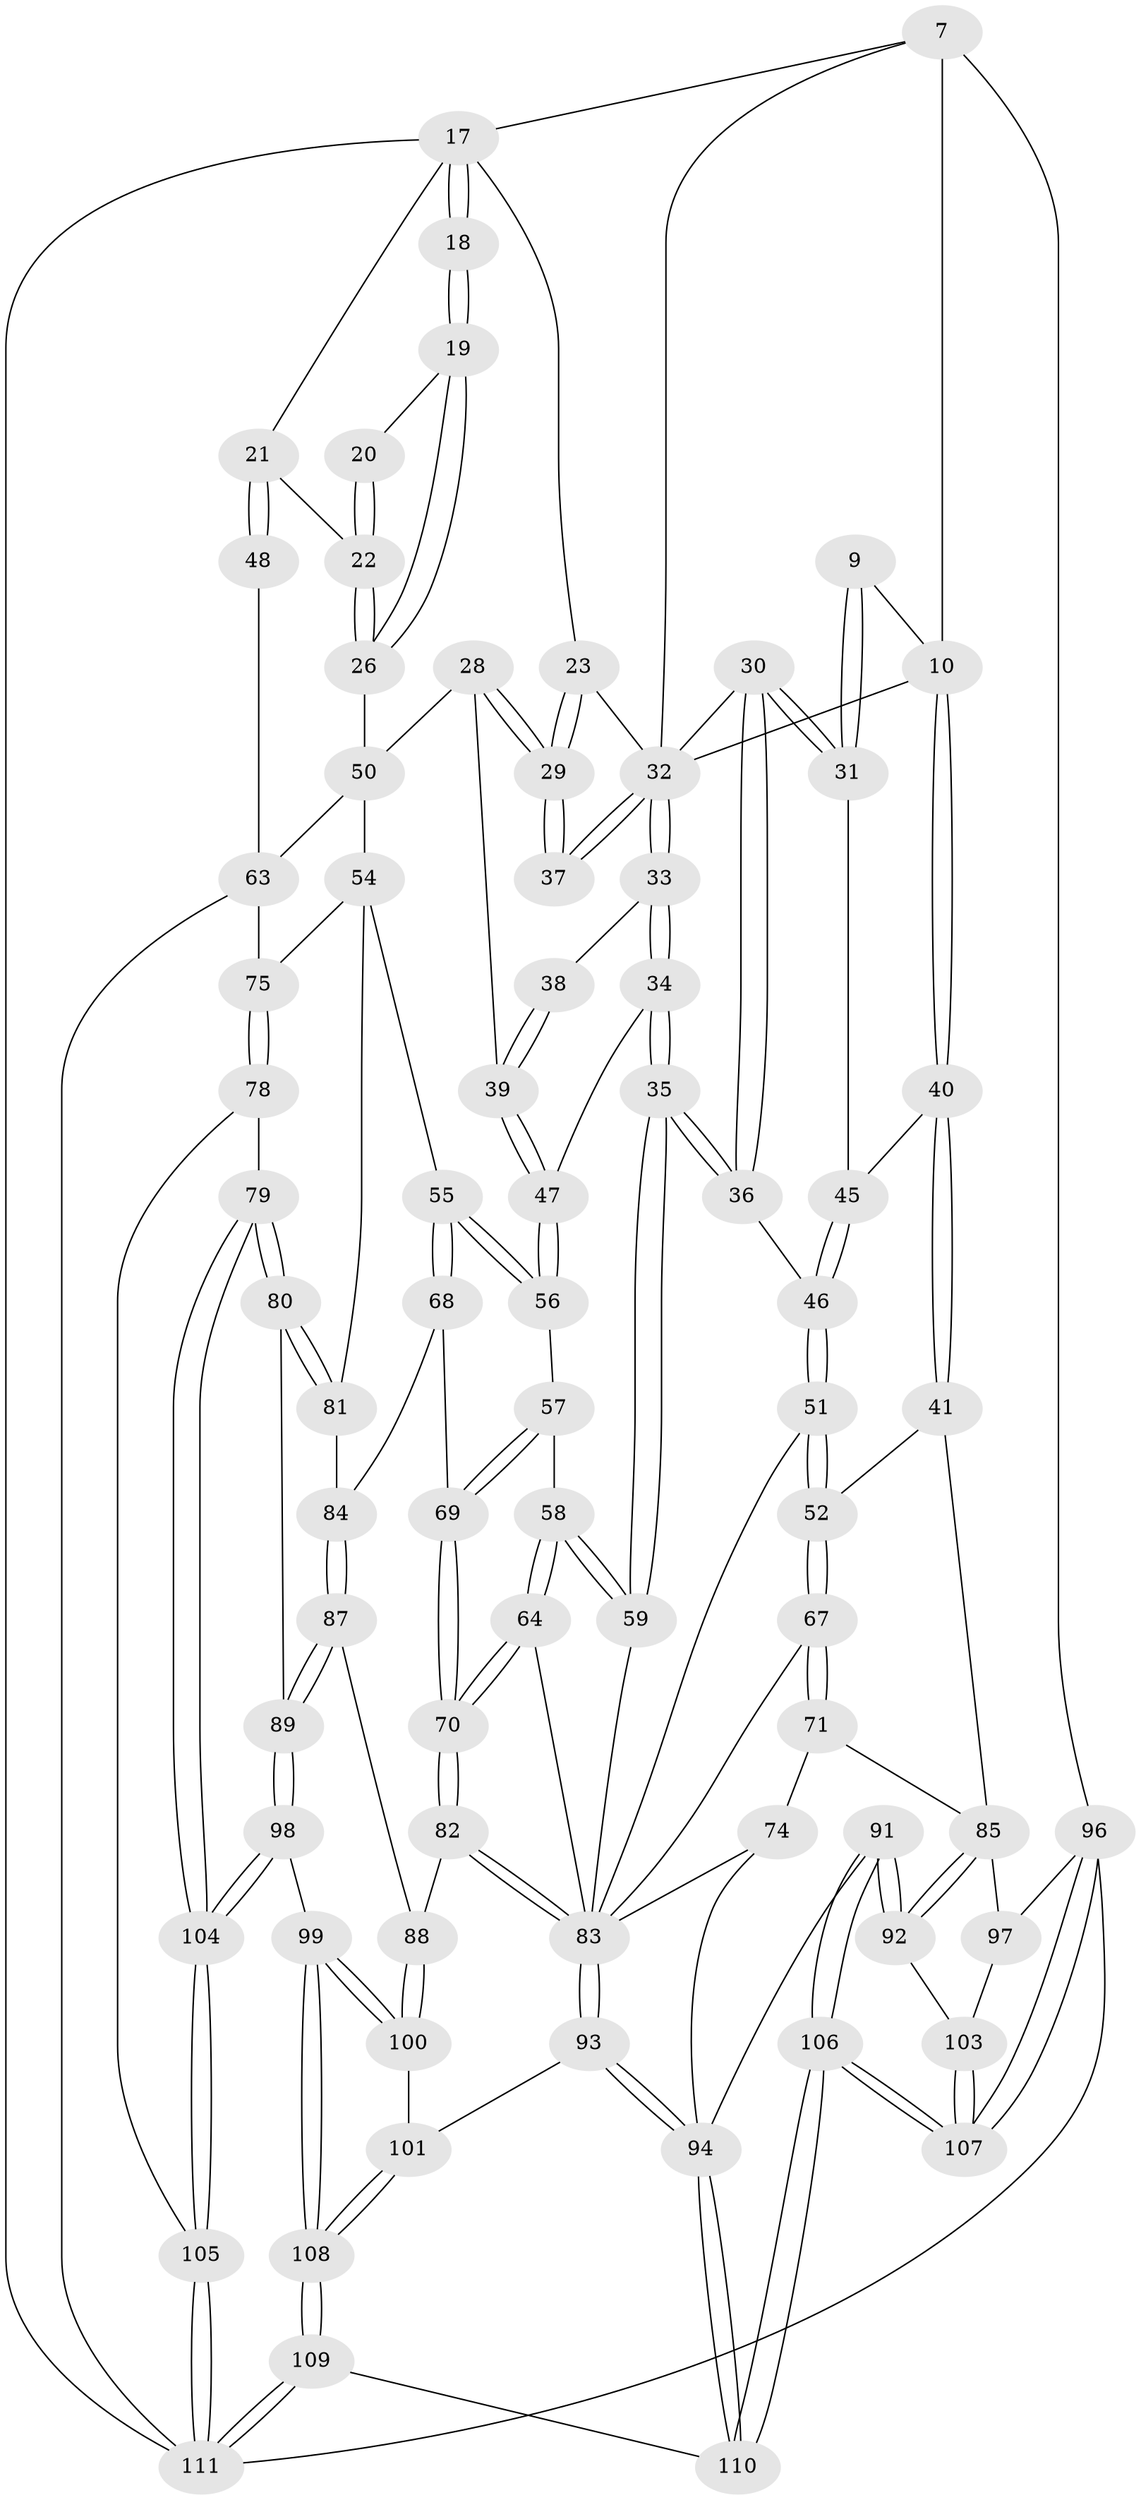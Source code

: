 // original degree distribution, {3: 0.04504504504504504, 4: 0.1891891891891892, 5: 0.5495495495495496, 6: 0.21621621621621623}
// Generated by graph-tools (version 1.1) at 2025/04/03/04/25 22:04:33]
// undirected, 77 vertices, 185 edges
graph export_dot {
graph [start="1"]
  node [color=gray90,style=filled];
  7 [pos="+0+0",super="+6+4+3"];
  9 [pos="+0.1958821752026217+0.2081131205943118"];
  10 [pos="+0.08895124271244165+0.2341979255437598",super="+8"];
  17 [pos="+1+0",super="+14"];
  18 [pos="+0.8329830692421727+0.03630992549641546"];
  19 [pos="+0.8359658526764545+0.04373296308523985"];
  20 [pos="+0.9016929058465948+0.07341987461950737"];
  21 [pos="+1+0.2838934143487719",super="+15+16"];
  22 [pos="+0.9730779948121756+0.28265920238666586"];
  23 [pos="+0.5795331263291159+0.10657109975139431",super="+13"];
  26 [pos="+0.8024442622484467+0.28642518943944"];
  28 [pos="+0.7404185735910006+0.307818182469342"];
  29 [pos="+0.6506259505621584+0.25441277519690453"];
  30 [pos="+0.3434892465766655+0.3579045368238279"];
  31 [pos="+0.2865955355248889+0.3298679953486001"];
  32 [pos="+0.4658653698295486+0.24910276860996702",super="+24+25+12+11"];
  33 [pos="+0.46483634934389734+0.340238641513951"];
  34 [pos="+0.43521389437781366+0.38581188677791434"];
  35 [pos="+0.3862089362482903+0.40837936165364686"];
  36 [pos="+0.3742982501895811+0.3989610172977957"];
  37 [pos="+0.6128003951568215+0.2714172485981142"];
  38 [pos="+0.5703549107247845+0.3047992239618472"];
  39 [pos="+0.5501599743991429+0.4142888587778835"];
  40 [pos="+0.13780076148974144+0.3919282797079143"];
  41 [pos="+0.12223781862350232+0.5231476989581558"];
  45 [pos="+0.2330009130086458+0.36913310071620825"];
  46 [pos="+0.2303057447373169+0.4475057179244123"];
  47 [pos="+0.545039893272909+0.4205572156962457"];
  48 [pos="+1+0.3433956768147329"];
  50 [pos="+0.7731340990075167+0.4912607700833094",super="+27"];
  51 [pos="+0.18182930473526154+0.4881732353788608"];
  52 [pos="+0.12261927334280559+0.5232662811348138"];
  54 [pos="+0.7457912433663125+0.5253773234306593",super="+53"];
  55 [pos="+0.6935168122213202+0.5325873452128408"];
  56 [pos="+0.595690585806624+0.5163603526527203"];
  57 [pos="+0.5523484825262962+0.5363214847532047"];
  58 [pos="+0.44684847015198154+0.5445928894125598"];
  59 [pos="+0.38636656934289604+0.44807088914259957"];
  63 [pos="+1+0.6058088712524934",super="+49"];
  64 [pos="+0.41834155903271464+0.6412654795440914"];
  67 [pos="+0.19214967626868815+0.5776623071708014"];
  68 [pos="+0.5731320618647557+0.6886135052101657"];
  69 [pos="+0.5382954878170872+0.6768825659783216"];
  70 [pos="+0.4567572857252936+0.6854213231917902"];
  71 [pos="+0.17820453792231156+0.7320184429334403"];
  74 [pos="+0.25491405814486634+0.7450477738846092"];
  75 [pos="+0.8636244307403591+0.6174583091482808"];
  78 [pos="+0.8752240208169733+0.7808669364472669"];
  79 [pos="+0.7818883098245064+0.8268081856539029"];
  80 [pos="+0.7568183688861975+0.8040216640461226"];
  81 [pos="+0.7194644433947276+0.6859009465682537",super="+76"];
  82 [pos="+0.449092931344829+0.7842022374878908"];
  83 [pos="+0.4104881920510217+0.8507711963053747",super="+73+65+66+60"];
  84 [pos="+0.6018435384900541+0.7350249418446354",super="+77"];
  85 [pos="+0.1181903359551182+0.7905858259535423",super="+72"];
  87 [pos="+0.6038039300110347+0.7590275435431972"];
  88 [pos="+0.541172993212114+0.7845440509241486"];
  89 [pos="+0.618948687072232+0.7790835153060406"];
  91 [pos="+0.16338062367209355+0.8875016160424793"];
  92 [pos="+0.13492332825601552+0.8630539543045509"];
  93 [pos="+0.4085420322791305+0.8590707311773318"];
  94 [pos="+0.345813634477215+0.9173152656537243",super="+90"];
  96 [pos="+0+1",super="+95"];
  97 [pos="+0+0.878403906488645",super="+86"];
  98 [pos="+0.5912542387673736+0.9060456324310118"];
  99 [pos="+0.5896502735720807+0.9060144975154656"];
  100 [pos="+0.5526486251784459+0.8971309437568186"];
  101 [pos="+0.5265602096378736+0.8962109127295032"];
  103 [pos="+0.056547159727969615+0.8957788706857308"];
  104 [pos="+0.7348164954955507+1"];
  105 [pos="+0.7395077954080244+1",super="+102"];
  106 [pos="+0.056081419632229554+1"];
  107 [pos="+0.047552693072666824+1"];
  108 [pos="+0.4664154416083866+1"];
  109 [pos="+0.3970541880618354+1"];
  110 [pos="+0.36940741814109+1"];
  111 [pos="+0.7394788406756794+1",super="+62"];
  7 -- 96 [weight=2];
  7 -- 17;
  7 -- 10 [weight=2];
  7 -- 32;
  9 -- 10 [weight=2];
  9 -- 31;
  9 -- 31;
  10 -- 40;
  10 -- 40;
  10 -- 32;
  17 -- 18 [weight=2];
  17 -- 18;
  17 -- 21;
  17 -- 111;
  17 -- 23;
  18 -- 19;
  18 -- 19;
  19 -- 20;
  19 -- 26;
  19 -- 26;
  20 -- 22;
  20 -- 22;
  21 -- 22;
  21 -- 48 [weight=2];
  21 -- 48;
  22 -- 26;
  22 -- 26;
  23 -- 29;
  23 -- 29;
  23 -- 32 [weight=2];
  26 -- 50;
  28 -- 29;
  28 -- 29;
  28 -- 39;
  28 -- 50;
  29 -- 37;
  29 -- 37;
  30 -- 31;
  30 -- 31;
  30 -- 36;
  30 -- 36;
  30 -- 32;
  31 -- 45;
  32 -- 33;
  32 -- 33;
  32 -- 37;
  32 -- 37;
  33 -- 34;
  33 -- 34;
  33 -- 38;
  34 -- 35;
  34 -- 35;
  34 -- 47;
  35 -- 36;
  35 -- 36;
  35 -- 59;
  35 -- 59;
  36 -- 46;
  38 -- 39;
  38 -- 39;
  39 -- 47;
  39 -- 47;
  40 -- 41;
  40 -- 41;
  40 -- 45;
  41 -- 52;
  41 -- 85;
  45 -- 46;
  45 -- 46;
  46 -- 51;
  46 -- 51;
  47 -- 56;
  47 -- 56;
  48 -- 63;
  50 -- 63;
  50 -- 54;
  51 -- 52;
  51 -- 52;
  51 -- 83;
  52 -- 67;
  52 -- 67;
  54 -- 55;
  54 -- 81;
  54 -- 75;
  55 -- 56;
  55 -- 56;
  55 -- 68;
  55 -- 68;
  56 -- 57;
  57 -- 58;
  57 -- 69;
  57 -- 69;
  58 -- 59;
  58 -- 59;
  58 -- 64;
  58 -- 64;
  59 -- 83;
  63 -- 75;
  63 -- 111;
  64 -- 70;
  64 -- 70;
  64 -- 83;
  67 -- 71;
  67 -- 71;
  67 -- 83;
  68 -- 69;
  68 -- 84;
  69 -- 70;
  69 -- 70;
  70 -- 82;
  70 -- 82;
  71 -- 74;
  71 -- 85;
  74 -- 94;
  74 -- 83;
  75 -- 78;
  75 -- 78;
  78 -- 79;
  78 -- 105;
  79 -- 80;
  79 -- 80;
  79 -- 104;
  79 -- 104;
  80 -- 81;
  80 -- 81;
  80 -- 89;
  81 -- 84 [weight=2];
  82 -- 83;
  82 -- 83;
  82 -- 88;
  83 -- 93;
  83 -- 93;
  84 -- 87;
  84 -- 87;
  85 -- 92;
  85 -- 92;
  85 -- 97 [weight=2];
  87 -- 88;
  87 -- 89;
  87 -- 89;
  88 -- 100;
  88 -- 100;
  89 -- 98;
  89 -- 98;
  91 -- 92;
  91 -- 92;
  91 -- 106;
  91 -- 106;
  91 -- 94;
  92 -- 103;
  93 -- 94;
  93 -- 94;
  93 -- 101;
  94 -- 110;
  94 -- 110;
  96 -- 107;
  96 -- 107;
  96 -- 97 [weight=2];
  96 -- 111;
  97 -- 103;
  98 -- 99;
  98 -- 104;
  98 -- 104;
  99 -- 100;
  99 -- 100;
  99 -- 108;
  99 -- 108;
  100 -- 101;
  101 -- 108;
  101 -- 108;
  103 -- 107;
  103 -- 107;
  104 -- 105;
  104 -- 105;
  105 -- 111 [weight=2];
  105 -- 111;
  106 -- 107;
  106 -- 107;
  106 -- 110;
  106 -- 110;
  108 -- 109;
  108 -- 109;
  109 -- 110;
  109 -- 111;
  109 -- 111;
}

